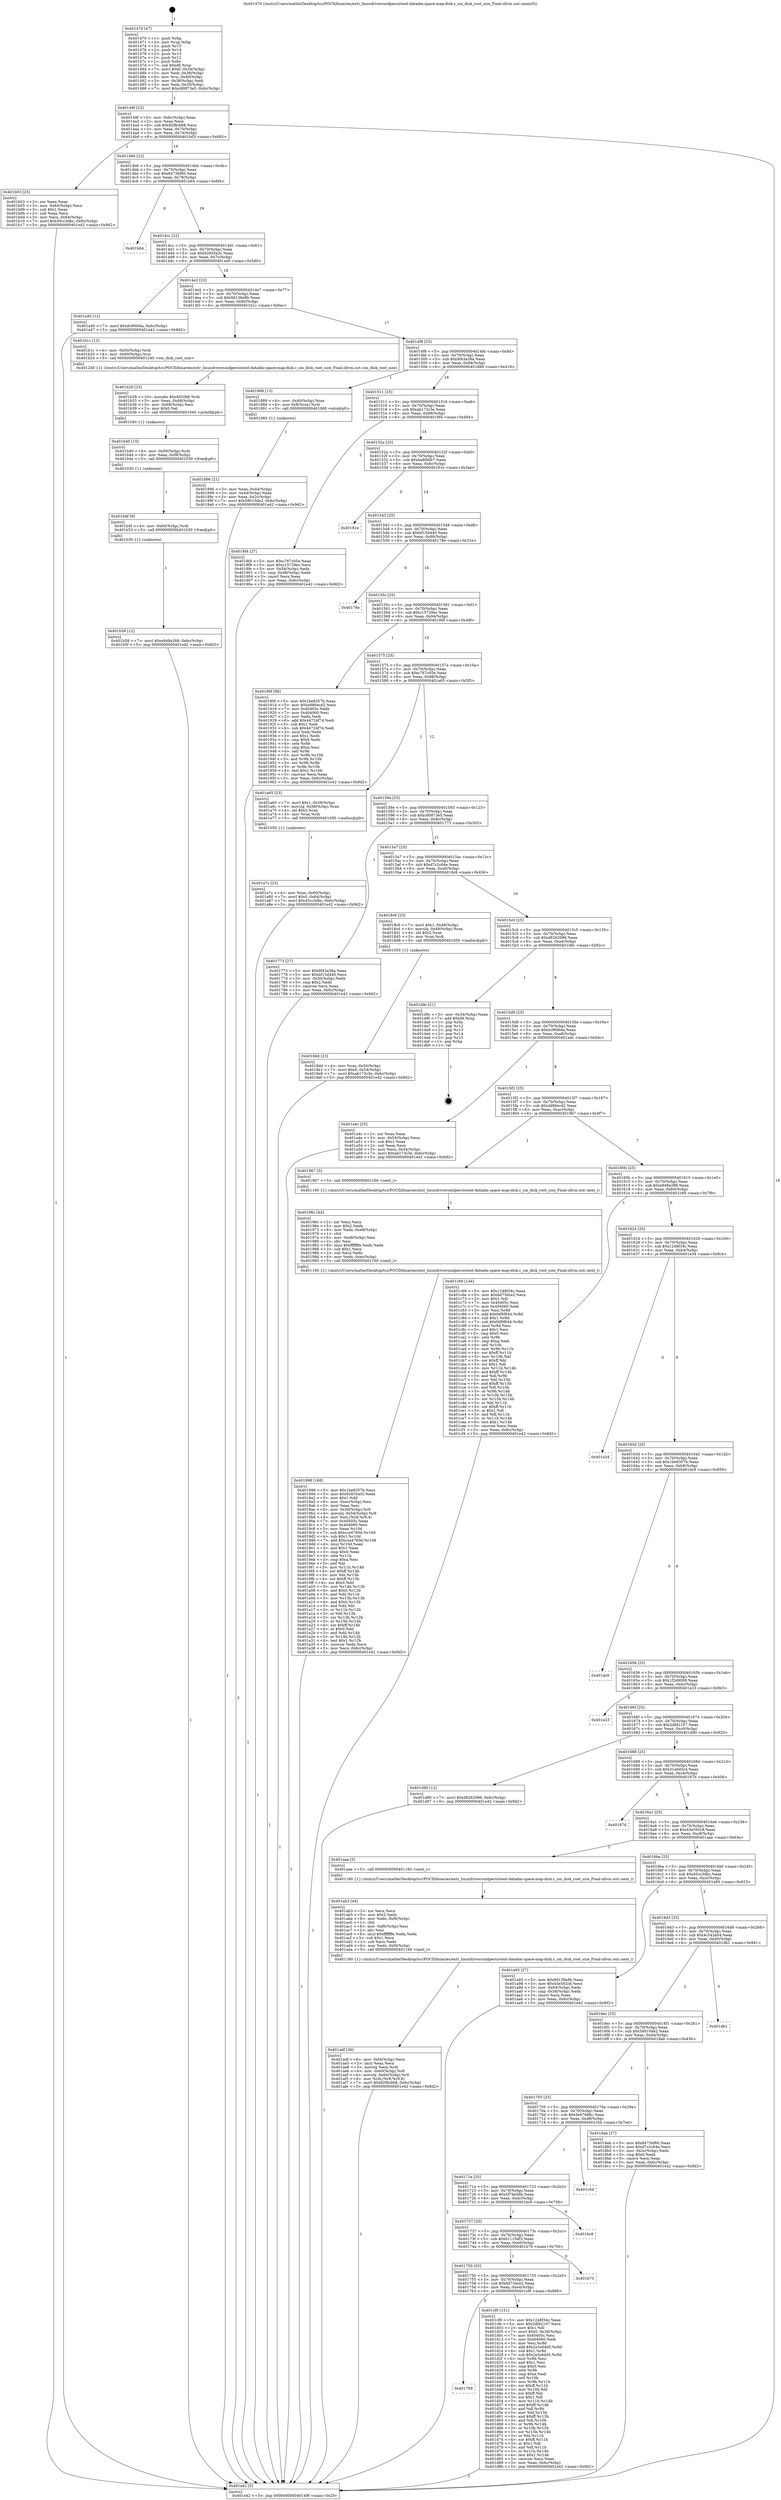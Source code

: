 digraph "0x401470" {
  label = "0x401470 (/mnt/c/Users/mathe/Desktop/tcc/POCII/binaries/extr_linuxdriversmdpersistent-datadm-space-map-disk.c_sm_disk_root_size_Final-ollvm.out::main(0))"
  labelloc = "t"
  node[shape=record]

  Entry [label="",width=0.3,height=0.3,shape=circle,fillcolor=black,style=filled]
  "0x40149f" [label="{
     0x40149f [23]\l
     | [instrs]\l
     &nbsp;&nbsp;0x40149f \<+3\>: mov -0x6c(%rbp),%eax\l
     &nbsp;&nbsp;0x4014a2 \<+2\>: mov %eax,%ecx\l
     &nbsp;&nbsp;0x4014a4 \<+6\>: sub $0x82f8cb68,%ecx\l
     &nbsp;&nbsp;0x4014aa \<+3\>: mov %eax,-0x70(%rbp)\l
     &nbsp;&nbsp;0x4014ad \<+3\>: mov %ecx,-0x74(%rbp)\l
     &nbsp;&nbsp;0x4014b0 \<+6\>: je 0000000000401b03 \<main+0x693\>\l
  }"]
  "0x401b03" [label="{
     0x401b03 [25]\l
     | [instrs]\l
     &nbsp;&nbsp;0x401b03 \<+2\>: xor %eax,%eax\l
     &nbsp;&nbsp;0x401b05 \<+3\>: mov -0x64(%rbp),%ecx\l
     &nbsp;&nbsp;0x401b08 \<+3\>: sub $0x1,%eax\l
     &nbsp;&nbsp;0x401b0b \<+2\>: sub %eax,%ecx\l
     &nbsp;&nbsp;0x401b0d \<+3\>: mov %ecx,-0x64(%rbp)\l
     &nbsp;&nbsp;0x401b10 \<+7\>: movl $0x45cc3dbc,-0x6c(%rbp)\l
     &nbsp;&nbsp;0x401b17 \<+5\>: jmp 0000000000401e42 \<main+0x9d2\>\l
  }"]
  "0x4014b6" [label="{
     0x4014b6 [22]\l
     | [instrs]\l
     &nbsp;&nbsp;0x4014b6 \<+5\>: jmp 00000000004014bb \<main+0x4b\>\l
     &nbsp;&nbsp;0x4014bb \<+3\>: mov -0x70(%rbp),%eax\l
     &nbsp;&nbsp;0x4014be \<+5\>: sub $0x8473bf60,%eax\l
     &nbsp;&nbsp;0x4014c3 \<+3\>: mov %eax,-0x78(%rbp)\l
     &nbsp;&nbsp;0x4014c6 \<+6\>: je 0000000000401b64 \<main+0x6f4\>\l
  }"]
  Exit [label="",width=0.3,height=0.3,shape=circle,fillcolor=black,style=filled,peripheries=2]
  "0x401b64" [label="{
     0x401b64\l
  }", style=dashed]
  "0x4014cc" [label="{
     0x4014cc [22]\l
     | [instrs]\l
     &nbsp;&nbsp;0x4014cc \<+5\>: jmp 00000000004014d1 \<main+0x61\>\l
     &nbsp;&nbsp;0x4014d1 \<+3\>: mov -0x70(%rbp),%eax\l
     &nbsp;&nbsp;0x4014d4 \<+5\>: sub $0x92835a3c,%eax\l
     &nbsp;&nbsp;0x4014d9 \<+3\>: mov %eax,-0x7c(%rbp)\l
     &nbsp;&nbsp;0x4014dc \<+6\>: je 0000000000401a40 \<main+0x5d0\>\l
  }"]
  "0x401769" [label="{
     0x401769\l
  }", style=dashed]
  "0x401a40" [label="{
     0x401a40 [12]\l
     | [instrs]\l
     &nbsp;&nbsp;0x401a40 \<+7\>: movl $0xdc9f46da,-0x6c(%rbp)\l
     &nbsp;&nbsp;0x401a47 \<+5\>: jmp 0000000000401e42 \<main+0x9d2\>\l
  }"]
  "0x4014e2" [label="{
     0x4014e2 [22]\l
     | [instrs]\l
     &nbsp;&nbsp;0x4014e2 \<+5\>: jmp 00000000004014e7 \<main+0x77\>\l
     &nbsp;&nbsp;0x4014e7 \<+3\>: mov -0x70(%rbp),%eax\l
     &nbsp;&nbsp;0x4014ea \<+5\>: sub $0x9d136e8b,%eax\l
     &nbsp;&nbsp;0x4014ef \<+3\>: mov %eax,-0x80(%rbp)\l
     &nbsp;&nbsp;0x4014f2 \<+6\>: je 0000000000401b1c \<main+0x6ac\>\l
  }"]
  "0x401cf9" [label="{
     0x401cf9 [151]\l
     | [instrs]\l
     &nbsp;&nbsp;0x401cf9 \<+5\>: mov $0x1248f34c,%eax\l
     &nbsp;&nbsp;0x401cfe \<+5\>: mov $0x2dfd2107,%ecx\l
     &nbsp;&nbsp;0x401d03 \<+2\>: mov $0x1,%dl\l
     &nbsp;&nbsp;0x401d05 \<+7\>: movl $0x0,-0x34(%rbp)\l
     &nbsp;&nbsp;0x401d0c \<+7\>: mov 0x40405c,%esi\l
     &nbsp;&nbsp;0x401d13 \<+7\>: mov 0x404060,%edi\l
     &nbsp;&nbsp;0x401d1a \<+3\>: mov %esi,%r8d\l
     &nbsp;&nbsp;0x401d1d \<+7\>: add $0x2e3c6dd5,%r8d\l
     &nbsp;&nbsp;0x401d24 \<+4\>: sub $0x1,%r8d\l
     &nbsp;&nbsp;0x401d28 \<+7\>: sub $0x2e3c6dd5,%r8d\l
     &nbsp;&nbsp;0x401d2f \<+4\>: imul %r8d,%esi\l
     &nbsp;&nbsp;0x401d33 \<+3\>: and $0x1,%esi\l
     &nbsp;&nbsp;0x401d36 \<+3\>: cmp $0x0,%esi\l
     &nbsp;&nbsp;0x401d39 \<+4\>: sete %r9b\l
     &nbsp;&nbsp;0x401d3d \<+3\>: cmp $0xa,%edi\l
     &nbsp;&nbsp;0x401d40 \<+4\>: setl %r10b\l
     &nbsp;&nbsp;0x401d44 \<+3\>: mov %r9b,%r11b\l
     &nbsp;&nbsp;0x401d47 \<+4\>: xor $0xff,%r11b\l
     &nbsp;&nbsp;0x401d4b \<+3\>: mov %r10b,%bl\l
     &nbsp;&nbsp;0x401d4e \<+3\>: xor $0xff,%bl\l
     &nbsp;&nbsp;0x401d51 \<+3\>: xor $0x1,%dl\l
     &nbsp;&nbsp;0x401d54 \<+3\>: mov %r11b,%r14b\l
     &nbsp;&nbsp;0x401d57 \<+4\>: and $0xff,%r14b\l
     &nbsp;&nbsp;0x401d5b \<+3\>: and %dl,%r9b\l
     &nbsp;&nbsp;0x401d5e \<+3\>: mov %bl,%r15b\l
     &nbsp;&nbsp;0x401d61 \<+4\>: and $0xff,%r15b\l
     &nbsp;&nbsp;0x401d65 \<+3\>: and %dl,%r10b\l
     &nbsp;&nbsp;0x401d68 \<+3\>: or %r9b,%r14b\l
     &nbsp;&nbsp;0x401d6b \<+3\>: or %r10b,%r15b\l
     &nbsp;&nbsp;0x401d6e \<+3\>: xor %r15b,%r14b\l
     &nbsp;&nbsp;0x401d71 \<+3\>: or %bl,%r11b\l
     &nbsp;&nbsp;0x401d74 \<+4\>: xor $0xff,%r11b\l
     &nbsp;&nbsp;0x401d78 \<+3\>: or $0x1,%dl\l
     &nbsp;&nbsp;0x401d7b \<+3\>: and %dl,%r11b\l
     &nbsp;&nbsp;0x401d7e \<+3\>: or %r11b,%r14b\l
     &nbsp;&nbsp;0x401d81 \<+4\>: test $0x1,%r14b\l
     &nbsp;&nbsp;0x401d85 \<+3\>: cmovne %ecx,%eax\l
     &nbsp;&nbsp;0x401d88 \<+3\>: mov %eax,-0x6c(%rbp)\l
     &nbsp;&nbsp;0x401d8b \<+5\>: jmp 0000000000401e42 \<main+0x9d2\>\l
  }"]
  "0x401b1c" [label="{
     0x401b1c [13]\l
     | [instrs]\l
     &nbsp;&nbsp;0x401b1c \<+4\>: mov -0x50(%rbp),%rdi\l
     &nbsp;&nbsp;0x401b20 \<+4\>: mov -0x60(%rbp),%rsi\l
     &nbsp;&nbsp;0x401b24 \<+5\>: call 0000000000401240 \<sm_disk_root_size\>\l
     | [calls]\l
     &nbsp;&nbsp;0x401240 \{1\} (/mnt/c/Users/mathe/Desktop/tcc/POCII/binaries/extr_linuxdriversmdpersistent-datadm-space-map-disk.c_sm_disk_root_size_Final-ollvm.out::sm_disk_root_size)\l
  }"]
  "0x4014f8" [label="{
     0x4014f8 [25]\l
     | [instrs]\l
     &nbsp;&nbsp;0x4014f8 \<+5\>: jmp 00000000004014fd \<main+0x8d\>\l
     &nbsp;&nbsp;0x4014fd \<+3\>: mov -0x70(%rbp),%eax\l
     &nbsp;&nbsp;0x401500 \<+5\>: sub $0x9f43a38a,%eax\l
     &nbsp;&nbsp;0x401505 \<+6\>: mov %eax,-0x84(%rbp)\l
     &nbsp;&nbsp;0x40150b \<+6\>: je 0000000000401889 \<main+0x419\>\l
  }"]
  "0x401750" [label="{
     0x401750 [25]\l
     | [instrs]\l
     &nbsp;&nbsp;0x401750 \<+5\>: jmp 0000000000401755 \<main+0x2e5\>\l
     &nbsp;&nbsp;0x401755 \<+3\>: mov -0x70(%rbp),%eax\l
     &nbsp;&nbsp;0x401758 \<+5\>: sub $0x6d73dce2,%eax\l
     &nbsp;&nbsp;0x40175d \<+6\>: mov %eax,-0xe4(%rbp)\l
     &nbsp;&nbsp;0x401763 \<+6\>: je 0000000000401cf9 \<main+0x889\>\l
  }"]
  "0x401889" [label="{
     0x401889 [13]\l
     | [instrs]\l
     &nbsp;&nbsp;0x401889 \<+4\>: mov -0x40(%rbp),%rax\l
     &nbsp;&nbsp;0x40188d \<+4\>: mov 0x8(%rax),%rdi\l
     &nbsp;&nbsp;0x401891 \<+5\>: call 0000000000401060 \<atoi@plt\>\l
     | [calls]\l
     &nbsp;&nbsp;0x401060 \{1\} (unknown)\l
  }"]
  "0x401511" [label="{
     0x401511 [25]\l
     | [instrs]\l
     &nbsp;&nbsp;0x401511 \<+5\>: jmp 0000000000401516 \<main+0xa6\>\l
     &nbsp;&nbsp;0x401516 \<+3\>: mov -0x70(%rbp),%eax\l
     &nbsp;&nbsp;0x401519 \<+5\>: sub $0xab173c3e,%eax\l
     &nbsp;&nbsp;0x40151e \<+6\>: mov %eax,-0x88(%rbp)\l
     &nbsp;&nbsp;0x401524 \<+6\>: je 00000000004018f4 \<main+0x484\>\l
  }"]
  "0x401b70" [label="{
     0x401b70\l
  }", style=dashed]
  "0x4018f4" [label="{
     0x4018f4 [27]\l
     | [instrs]\l
     &nbsp;&nbsp;0x4018f4 \<+5\>: mov $0xc767c05e,%eax\l
     &nbsp;&nbsp;0x4018f9 \<+5\>: mov $0xc15729ec,%ecx\l
     &nbsp;&nbsp;0x4018fe \<+3\>: mov -0x54(%rbp),%edx\l
     &nbsp;&nbsp;0x401901 \<+3\>: cmp -0x48(%rbp),%edx\l
     &nbsp;&nbsp;0x401904 \<+3\>: cmovl %ecx,%eax\l
     &nbsp;&nbsp;0x401907 \<+3\>: mov %eax,-0x6c(%rbp)\l
     &nbsp;&nbsp;0x40190a \<+5\>: jmp 0000000000401e42 \<main+0x9d2\>\l
  }"]
  "0x40152a" [label="{
     0x40152a [25]\l
     | [instrs]\l
     &nbsp;&nbsp;0x40152a \<+5\>: jmp 000000000040152f \<main+0xbf\>\l
     &nbsp;&nbsp;0x40152f \<+3\>: mov -0x70(%rbp),%eax\l
     &nbsp;&nbsp;0x401532 \<+5\>: sub $0xba8f46b7,%eax\l
     &nbsp;&nbsp;0x401537 \<+6\>: mov %eax,-0x8c(%rbp)\l
     &nbsp;&nbsp;0x40153d \<+6\>: je 000000000040181e \<main+0x3ae\>\l
  }"]
  "0x401737" [label="{
     0x401737 [25]\l
     | [instrs]\l
     &nbsp;&nbsp;0x401737 \<+5\>: jmp 000000000040173c \<main+0x2cc\>\l
     &nbsp;&nbsp;0x40173c \<+3\>: mov -0x70(%rbp),%eax\l
     &nbsp;&nbsp;0x40173f \<+5\>: sub $0x61115df3,%eax\l
     &nbsp;&nbsp;0x401744 \<+6\>: mov %eax,-0xe0(%rbp)\l
     &nbsp;&nbsp;0x40174a \<+6\>: je 0000000000401b70 \<main+0x700\>\l
  }"]
  "0x40181e" [label="{
     0x40181e\l
  }", style=dashed]
  "0x401543" [label="{
     0x401543 [25]\l
     | [instrs]\l
     &nbsp;&nbsp;0x401543 \<+5\>: jmp 0000000000401548 \<main+0xd8\>\l
     &nbsp;&nbsp;0x401548 \<+3\>: mov -0x70(%rbp),%eax\l
     &nbsp;&nbsp;0x40154b \<+5\>: sub $0xbf15d440,%eax\l
     &nbsp;&nbsp;0x401550 \<+6\>: mov %eax,-0x90(%rbp)\l
     &nbsp;&nbsp;0x401556 \<+6\>: je 000000000040178e \<main+0x31e\>\l
  }"]
  "0x401bc8" [label="{
     0x401bc8\l
  }", style=dashed]
  "0x40178e" [label="{
     0x40178e\l
  }", style=dashed]
  "0x40155c" [label="{
     0x40155c [25]\l
     | [instrs]\l
     &nbsp;&nbsp;0x40155c \<+5\>: jmp 0000000000401561 \<main+0xf1\>\l
     &nbsp;&nbsp;0x401561 \<+3\>: mov -0x70(%rbp),%eax\l
     &nbsp;&nbsp;0x401564 \<+5\>: sub $0xc15729ec,%eax\l
     &nbsp;&nbsp;0x401569 \<+6\>: mov %eax,-0x94(%rbp)\l
     &nbsp;&nbsp;0x40156f \<+6\>: je 000000000040190f \<main+0x49f\>\l
  }"]
  "0x40171e" [label="{
     0x40171e [25]\l
     | [instrs]\l
     &nbsp;&nbsp;0x40171e \<+5\>: jmp 0000000000401723 \<main+0x2b3\>\l
     &nbsp;&nbsp;0x401723 \<+3\>: mov -0x70(%rbp),%eax\l
     &nbsp;&nbsp;0x401726 \<+5\>: sub $0x5f74a56b,%eax\l
     &nbsp;&nbsp;0x40172b \<+6\>: mov %eax,-0xdc(%rbp)\l
     &nbsp;&nbsp;0x401731 \<+6\>: je 0000000000401bc8 \<main+0x758\>\l
  }"]
  "0x40190f" [label="{
     0x40190f [88]\l
     | [instrs]\l
     &nbsp;&nbsp;0x40190f \<+5\>: mov $0x1be8357b,%eax\l
     &nbsp;&nbsp;0x401914 \<+5\>: mov $0xdd80ecd2,%ecx\l
     &nbsp;&nbsp;0x401919 \<+7\>: mov 0x40405c,%edx\l
     &nbsp;&nbsp;0x401920 \<+7\>: mov 0x404060,%esi\l
     &nbsp;&nbsp;0x401927 \<+2\>: mov %edx,%edi\l
     &nbsp;&nbsp;0x401929 \<+6\>: add $0x44724f7d,%edi\l
     &nbsp;&nbsp;0x40192f \<+3\>: sub $0x1,%edi\l
     &nbsp;&nbsp;0x401932 \<+6\>: sub $0x44724f7d,%edi\l
     &nbsp;&nbsp;0x401938 \<+3\>: imul %edi,%edx\l
     &nbsp;&nbsp;0x40193b \<+3\>: and $0x1,%edx\l
     &nbsp;&nbsp;0x40193e \<+3\>: cmp $0x0,%edx\l
     &nbsp;&nbsp;0x401941 \<+4\>: sete %r8b\l
     &nbsp;&nbsp;0x401945 \<+3\>: cmp $0xa,%esi\l
     &nbsp;&nbsp;0x401948 \<+4\>: setl %r9b\l
     &nbsp;&nbsp;0x40194c \<+3\>: mov %r8b,%r10b\l
     &nbsp;&nbsp;0x40194f \<+3\>: and %r9b,%r10b\l
     &nbsp;&nbsp;0x401952 \<+3\>: xor %r9b,%r8b\l
     &nbsp;&nbsp;0x401955 \<+3\>: or %r8b,%r10b\l
     &nbsp;&nbsp;0x401958 \<+4\>: test $0x1,%r10b\l
     &nbsp;&nbsp;0x40195c \<+3\>: cmovne %ecx,%eax\l
     &nbsp;&nbsp;0x40195f \<+3\>: mov %eax,-0x6c(%rbp)\l
     &nbsp;&nbsp;0x401962 \<+5\>: jmp 0000000000401e42 \<main+0x9d2\>\l
  }"]
  "0x401575" [label="{
     0x401575 [25]\l
     | [instrs]\l
     &nbsp;&nbsp;0x401575 \<+5\>: jmp 000000000040157a \<main+0x10a\>\l
     &nbsp;&nbsp;0x40157a \<+3\>: mov -0x70(%rbp),%eax\l
     &nbsp;&nbsp;0x40157d \<+5\>: sub $0xc767c05e,%eax\l
     &nbsp;&nbsp;0x401582 \<+6\>: mov %eax,-0x98(%rbp)\l
     &nbsp;&nbsp;0x401588 \<+6\>: je 0000000000401a65 \<main+0x5f5\>\l
  }"]
  "0x401c5d" [label="{
     0x401c5d\l
  }", style=dashed]
  "0x401a65" [label="{
     0x401a65 [23]\l
     | [instrs]\l
     &nbsp;&nbsp;0x401a65 \<+7\>: movl $0x1,-0x58(%rbp)\l
     &nbsp;&nbsp;0x401a6c \<+4\>: movslq -0x58(%rbp),%rax\l
     &nbsp;&nbsp;0x401a70 \<+4\>: shl $0x3,%rax\l
     &nbsp;&nbsp;0x401a74 \<+3\>: mov %rax,%rdi\l
     &nbsp;&nbsp;0x401a77 \<+5\>: call 0000000000401050 \<malloc@plt\>\l
     | [calls]\l
     &nbsp;&nbsp;0x401050 \{1\} (unknown)\l
  }"]
  "0x40158e" [label="{
     0x40158e [25]\l
     | [instrs]\l
     &nbsp;&nbsp;0x40158e \<+5\>: jmp 0000000000401593 \<main+0x123\>\l
     &nbsp;&nbsp;0x401593 \<+3\>: mov -0x70(%rbp),%eax\l
     &nbsp;&nbsp;0x401596 \<+5\>: sub $0xc80873e5,%eax\l
     &nbsp;&nbsp;0x40159b \<+6\>: mov %eax,-0x9c(%rbp)\l
     &nbsp;&nbsp;0x4015a1 \<+6\>: je 0000000000401773 \<main+0x303\>\l
  }"]
  "0x401b58" [label="{
     0x401b58 [12]\l
     | [instrs]\l
     &nbsp;&nbsp;0x401b58 \<+7\>: movl $0xe948a388,-0x6c(%rbp)\l
     &nbsp;&nbsp;0x401b5f \<+5\>: jmp 0000000000401e42 \<main+0x9d2\>\l
  }"]
  "0x401773" [label="{
     0x401773 [27]\l
     | [instrs]\l
     &nbsp;&nbsp;0x401773 \<+5\>: mov $0x9f43a38a,%eax\l
     &nbsp;&nbsp;0x401778 \<+5\>: mov $0xbf15d440,%ecx\l
     &nbsp;&nbsp;0x40177d \<+3\>: mov -0x30(%rbp),%edx\l
     &nbsp;&nbsp;0x401780 \<+3\>: cmp $0x2,%edx\l
     &nbsp;&nbsp;0x401783 \<+3\>: cmovne %ecx,%eax\l
     &nbsp;&nbsp;0x401786 \<+3\>: mov %eax,-0x6c(%rbp)\l
     &nbsp;&nbsp;0x401789 \<+5\>: jmp 0000000000401e42 \<main+0x9d2\>\l
  }"]
  "0x4015a7" [label="{
     0x4015a7 [25]\l
     | [instrs]\l
     &nbsp;&nbsp;0x4015a7 \<+5\>: jmp 00000000004015ac \<main+0x13c\>\l
     &nbsp;&nbsp;0x4015ac \<+3\>: mov -0x70(%rbp),%eax\l
     &nbsp;&nbsp;0x4015af \<+5\>: sub $0xd7c2c64e,%eax\l
     &nbsp;&nbsp;0x4015b4 \<+6\>: mov %eax,-0xa0(%rbp)\l
     &nbsp;&nbsp;0x4015ba \<+6\>: je 00000000004018c6 \<main+0x456\>\l
  }"]
  "0x401e42" [label="{
     0x401e42 [5]\l
     | [instrs]\l
     &nbsp;&nbsp;0x401e42 \<+5\>: jmp 000000000040149f \<main+0x2f\>\l
  }"]
  "0x401470" [label="{
     0x401470 [47]\l
     | [instrs]\l
     &nbsp;&nbsp;0x401470 \<+1\>: push %rbp\l
     &nbsp;&nbsp;0x401471 \<+3\>: mov %rsp,%rbp\l
     &nbsp;&nbsp;0x401474 \<+2\>: push %r15\l
     &nbsp;&nbsp;0x401476 \<+2\>: push %r14\l
     &nbsp;&nbsp;0x401478 \<+2\>: push %r13\l
     &nbsp;&nbsp;0x40147a \<+2\>: push %r12\l
     &nbsp;&nbsp;0x40147c \<+1\>: push %rbx\l
     &nbsp;&nbsp;0x40147d \<+7\>: sub $0xd8,%rsp\l
     &nbsp;&nbsp;0x401484 \<+7\>: movl $0x0,-0x34(%rbp)\l
     &nbsp;&nbsp;0x40148b \<+3\>: mov %edi,-0x38(%rbp)\l
     &nbsp;&nbsp;0x40148e \<+4\>: mov %rsi,-0x40(%rbp)\l
     &nbsp;&nbsp;0x401492 \<+3\>: mov -0x38(%rbp),%edi\l
     &nbsp;&nbsp;0x401495 \<+3\>: mov %edi,-0x30(%rbp)\l
     &nbsp;&nbsp;0x401498 \<+7\>: movl $0xc80873e5,-0x6c(%rbp)\l
  }"]
  "0x401896" [label="{
     0x401896 [21]\l
     | [instrs]\l
     &nbsp;&nbsp;0x401896 \<+3\>: mov %eax,-0x44(%rbp)\l
     &nbsp;&nbsp;0x401899 \<+3\>: mov -0x44(%rbp),%eax\l
     &nbsp;&nbsp;0x40189c \<+3\>: mov %eax,-0x2c(%rbp)\l
     &nbsp;&nbsp;0x40189f \<+7\>: movl $0x58010de2,-0x6c(%rbp)\l
     &nbsp;&nbsp;0x4018a6 \<+5\>: jmp 0000000000401e42 \<main+0x9d2\>\l
  }"]
  "0x401b4f" [label="{
     0x401b4f [9]\l
     | [instrs]\l
     &nbsp;&nbsp;0x401b4f \<+4\>: mov -0x60(%rbp),%rdi\l
     &nbsp;&nbsp;0x401b53 \<+5\>: call 0000000000401030 \<free@plt\>\l
     | [calls]\l
     &nbsp;&nbsp;0x401030 \{1\} (unknown)\l
  }"]
  "0x4018c6" [label="{
     0x4018c6 [23]\l
     | [instrs]\l
     &nbsp;&nbsp;0x4018c6 \<+7\>: movl $0x1,-0x48(%rbp)\l
     &nbsp;&nbsp;0x4018cd \<+4\>: movslq -0x48(%rbp),%rax\l
     &nbsp;&nbsp;0x4018d1 \<+4\>: shl $0x2,%rax\l
     &nbsp;&nbsp;0x4018d5 \<+3\>: mov %rax,%rdi\l
     &nbsp;&nbsp;0x4018d8 \<+5\>: call 0000000000401050 \<malloc@plt\>\l
     | [calls]\l
     &nbsp;&nbsp;0x401050 \{1\} (unknown)\l
  }"]
  "0x4015c0" [label="{
     0x4015c0 [25]\l
     | [instrs]\l
     &nbsp;&nbsp;0x4015c0 \<+5\>: jmp 00000000004015c5 \<main+0x155\>\l
     &nbsp;&nbsp;0x4015c5 \<+3\>: mov -0x70(%rbp),%eax\l
     &nbsp;&nbsp;0x4015c8 \<+5\>: sub $0xd8262096,%eax\l
     &nbsp;&nbsp;0x4015cd \<+6\>: mov %eax,-0xa4(%rbp)\l
     &nbsp;&nbsp;0x4015d3 \<+6\>: je 0000000000401d9c \<main+0x92c\>\l
  }"]
  "0x401b40" [label="{
     0x401b40 [15]\l
     | [instrs]\l
     &nbsp;&nbsp;0x401b40 \<+4\>: mov -0x50(%rbp),%rdi\l
     &nbsp;&nbsp;0x401b44 \<+6\>: mov %eax,-0xf8(%rbp)\l
     &nbsp;&nbsp;0x401b4a \<+5\>: call 0000000000401030 \<free@plt\>\l
     | [calls]\l
     &nbsp;&nbsp;0x401030 \{1\} (unknown)\l
  }"]
  "0x401d9c" [label="{
     0x401d9c [21]\l
     | [instrs]\l
     &nbsp;&nbsp;0x401d9c \<+3\>: mov -0x34(%rbp),%eax\l
     &nbsp;&nbsp;0x401d9f \<+7\>: add $0xd8,%rsp\l
     &nbsp;&nbsp;0x401da6 \<+1\>: pop %rbx\l
     &nbsp;&nbsp;0x401da7 \<+2\>: pop %r12\l
     &nbsp;&nbsp;0x401da9 \<+2\>: pop %r13\l
     &nbsp;&nbsp;0x401dab \<+2\>: pop %r14\l
     &nbsp;&nbsp;0x401dad \<+2\>: pop %r15\l
     &nbsp;&nbsp;0x401daf \<+1\>: pop %rbp\l
     &nbsp;&nbsp;0x401db0 \<+1\>: ret\l
  }"]
  "0x4015d9" [label="{
     0x4015d9 [25]\l
     | [instrs]\l
     &nbsp;&nbsp;0x4015d9 \<+5\>: jmp 00000000004015de \<main+0x16e\>\l
     &nbsp;&nbsp;0x4015de \<+3\>: mov -0x70(%rbp),%eax\l
     &nbsp;&nbsp;0x4015e1 \<+5\>: sub $0xdc9f46da,%eax\l
     &nbsp;&nbsp;0x4015e6 \<+6\>: mov %eax,-0xa8(%rbp)\l
     &nbsp;&nbsp;0x4015ec \<+6\>: je 0000000000401a4c \<main+0x5dc\>\l
  }"]
  "0x401b29" [label="{
     0x401b29 [23]\l
     | [instrs]\l
     &nbsp;&nbsp;0x401b29 \<+10\>: movabs $0x4020b6,%rdi\l
     &nbsp;&nbsp;0x401b33 \<+3\>: mov %eax,-0x68(%rbp)\l
     &nbsp;&nbsp;0x401b36 \<+3\>: mov -0x68(%rbp),%esi\l
     &nbsp;&nbsp;0x401b39 \<+2\>: mov $0x0,%al\l
     &nbsp;&nbsp;0x401b3b \<+5\>: call 0000000000401040 \<printf@plt\>\l
     | [calls]\l
     &nbsp;&nbsp;0x401040 \{1\} (unknown)\l
  }"]
  "0x401a4c" [label="{
     0x401a4c [25]\l
     | [instrs]\l
     &nbsp;&nbsp;0x401a4c \<+2\>: xor %eax,%eax\l
     &nbsp;&nbsp;0x401a4e \<+3\>: mov -0x54(%rbp),%ecx\l
     &nbsp;&nbsp;0x401a51 \<+3\>: sub $0x1,%eax\l
     &nbsp;&nbsp;0x401a54 \<+2\>: sub %eax,%ecx\l
     &nbsp;&nbsp;0x401a56 \<+3\>: mov %ecx,-0x54(%rbp)\l
     &nbsp;&nbsp;0x401a59 \<+7\>: movl $0xab173c3e,-0x6c(%rbp)\l
     &nbsp;&nbsp;0x401a60 \<+5\>: jmp 0000000000401e42 \<main+0x9d2\>\l
  }"]
  "0x4015f2" [label="{
     0x4015f2 [25]\l
     | [instrs]\l
     &nbsp;&nbsp;0x4015f2 \<+5\>: jmp 00000000004015f7 \<main+0x187\>\l
     &nbsp;&nbsp;0x4015f7 \<+3\>: mov -0x70(%rbp),%eax\l
     &nbsp;&nbsp;0x4015fa \<+5\>: sub $0xdd80ecd2,%eax\l
     &nbsp;&nbsp;0x4015ff \<+6\>: mov %eax,-0xac(%rbp)\l
     &nbsp;&nbsp;0x401605 \<+6\>: je 0000000000401967 \<main+0x4f7\>\l
  }"]
  "0x401adf" [label="{
     0x401adf [36]\l
     | [instrs]\l
     &nbsp;&nbsp;0x401adf \<+6\>: mov -0xf4(%rbp),%ecx\l
     &nbsp;&nbsp;0x401ae5 \<+3\>: imul %eax,%ecx\l
     &nbsp;&nbsp;0x401ae8 \<+3\>: movslq %ecx,%rdi\l
     &nbsp;&nbsp;0x401aeb \<+4\>: mov -0x60(%rbp),%r8\l
     &nbsp;&nbsp;0x401aef \<+4\>: movslq -0x64(%rbp),%r9\l
     &nbsp;&nbsp;0x401af3 \<+4\>: mov %rdi,(%r8,%r9,8)\l
     &nbsp;&nbsp;0x401af7 \<+7\>: movl $0x82f8cb68,-0x6c(%rbp)\l
     &nbsp;&nbsp;0x401afe \<+5\>: jmp 0000000000401e42 \<main+0x9d2\>\l
  }"]
  "0x401967" [label="{
     0x401967 [5]\l
     | [instrs]\l
     &nbsp;&nbsp;0x401967 \<+5\>: call 0000000000401160 \<next_i\>\l
     | [calls]\l
     &nbsp;&nbsp;0x401160 \{1\} (/mnt/c/Users/mathe/Desktop/tcc/POCII/binaries/extr_linuxdriversmdpersistent-datadm-space-map-disk.c_sm_disk_root_size_Final-ollvm.out::next_i)\l
  }"]
  "0x40160b" [label="{
     0x40160b [25]\l
     | [instrs]\l
     &nbsp;&nbsp;0x40160b \<+5\>: jmp 0000000000401610 \<main+0x1a0\>\l
     &nbsp;&nbsp;0x401610 \<+3\>: mov -0x70(%rbp),%eax\l
     &nbsp;&nbsp;0x401613 \<+5\>: sub $0xe948a388,%eax\l
     &nbsp;&nbsp;0x401618 \<+6\>: mov %eax,-0xb0(%rbp)\l
     &nbsp;&nbsp;0x40161e \<+6\>: je 0000000000401c69 \<main+0x7f9\>\l
  }"]
  "0x401ab3" [label="{
     0x401ab3 [44]\l
     | [instrs]\l
     &nbsp;&nbsp;0x401ab3 \<+2\>: xor %ecx,%ecx\l
     &nbsp;&nbsp;0x401ab5 \<+5\>: mov $0x2,%edx\l
     &nbsp;&nbsp;0x401aba \<+6\>: mov %edx,-0xf0(%rbp)\l
     &nbsp;&nbsp;0x401ac0 \<+1\>: cltd\l
     &nbsp;&nbsp;0x401ac1 \<+6\>: mov -0xf0(%rbp),%esi\l
     &nbsp;&nbsp;0x401ac7 \<+2\>: idiv %esi\l
     &nbsp;&nbsp;0x401ac9 \<+6\>: imul $0xfffffffe,%edx,%edx\l
     &nbsp;&nbsp;0x401acf \<+3\>: sub $0x1,%ecx\l
     &nbsp;&nbsp;0x401ad2 \<+2\>: sub %ecx,%edx\l
     &nbsp;&nbsp;0x401ad4 \<+6\>: mov %edx,-0xf4(%rbp)\l
     &nbsp;&nbsp;0x401ada \<+5\>: call 0000000000401160 \<next_i\>\l
     | [calls]\l
     &nbsp;&nbsp;0x401160 \{1\} (/mnt/c/Users/mathe/Desktop/tcc/POCII/binaries/extr_linuxdriversmdpersistent-datadm-space-map-disk.c_sm_disk_root_size_Final-ollvm.out::next_i)\l
  }"]
  "0x401c69" [label="{
     0x401c69 [144]\l
     | [instrs]\l
     &nbsp;&nbsp;0x401c69 \<+5\>: mov $0x1248f34c,%eax\l
     &nbsp;&nbsp;0x401c6e \<+5\>: mov $0x6d73dce2,%ecx\l
     &nbsp;&nbsp;0x401c73 \<+2\>: mov $0x1,%dl\l
     &nbsp;&nbsp;0x401c75 \<+7\>: mov 0x40405c,%esi\l
     &nbsp;&nbsp;0x401c7c \<+7\>: mov 0x404060,%edi\l
     &nbsp;&nbsp;0x401c83 \<+3\>: mov %esi,%r8d\l
     &nbsp;&nbsp;0x401c86 \<+7\>: add $0xf4f0f644,%r8d\l
     &nbsp;&nbsp;0x401c8d \<+4\>: sub $0x1,%r8d\l
     &nbsp;&nbsp;0x401c91 \<+7\>: sub $0xf4f0f644,%r8d\l
     &nbsp;&nbsp;0x401c98 \<+4\>: imul %r8d,%esi\l
     &nbsp;&nbsp;0x401c9c \<+3\>: and $0x1,%esi\l
     &nbsp;&nbsp;0x401c9f \<+3\>: cmp $0x0,%esi\l
     &nbsp;&nbsp;0x401ca2 \<+4\>: sete %r9b\l
     &nbsp;&nbsp;0x401ca6 \<+3\>: cmp $0xa,%edi\l
     &nbsp;&nbsp;0x401ca9 \<+4\>: setl %r10b\l
     &nbsp;&nbsp;0x401cad \<+3\>: mov %r9b,%r11b\l
     &nbsp;&nbsp;0x401cb0 \<+4\>: xor $0xff,%r11b\l
     &nbsp;&nbsp;0x401cb4 \<+3\>: mov %r10b,%bl\l
     &nbsp;&nbsp;0x401cb7 \<+3\>: xor $0xff,%bl\l
     &nbsp;&nbsp;0x401cba \<+3\>: xor $0x1,%dl\l
     &nbsp;&nbsp;0x401cbd \<+3\>: mov %r11b,%r14b\l
     &nbsp;&nbsp;0x401cc0 \<+4\>: and $0xff,%r14b\l
     &nbsp;&nbsp;0x401cc4 \<+3\>: and %dl,%r9b\l
     &nbsp;&nbsp;0x401cc7 \<+3\>: mov %bl,%r15b\l
     &nbsp;&nbsp;0x401cca \<+4\>: and $0xff,%r15b\l
     &nbsp;&nbsp;0x401cce \<+3\>: and %dl,%r10b\l
     &nbsp;&nbsp;0x401cd1 \<+3\>: or %r9b,%r14b\l
     &nbsp;&nbsp;0x401cd4 \<+3\>: or %r10b,%r15b\l
     &nbsp;&nbsp;0x401cd7 \<+3\>: xor %r15b,%r14b\l
     &nbsp;&nbsp;0x401cda \<+3\>: or %bl,%r11b\l
     &nbsp;&nbsp;0x401cdd \<+4\>: xor $0xff,%r11b\l
     &nbsp;&nbsp;0x401ce1 \<+3\>: or $0x1,%dl\l
     &nbsp;&nbsp;0x401ce4 \<+3\>: and %dl,%r11b\l
     &nbsp;&nbsp;0x401ce7 \<+3\>: or %r11b,%r14b\l
     &nbsp;&nbsp;0x401cea \<+4\>: test $0x1,%r14b\l
     &nbsp;&nbsp;0x401cee \<+3\>: cmovne %ecx,%eax\l
     &nbsp;&nbsp;0x401cf1 \<+3\>: mov %eax,-0x6c(%rbp)\l
     &nbsp;&nbsp;0x401cf4 \<+5\>: jmp 0000000000401e42 \<main+0x9d2\>\l
  }"]
  "0x401624" [label="{
     0x401624 [25]\l
     | [instrs]\l
     &nbsp;&nbsp;0x401624 \<+5\>: jmp 0000000000401629 \<main+0x1b9\>\l
     &nbsp;&nbsp;0x401629 \<+3\>: mov -0x70(%rbp),%eax\l
     &nbsp;&nbsp;0x40162c \<+5\>: sub $0x1248f34c,%eax\l
     &nbsp;&nbsp;0x401631 \<+6\>: mov %eax,-0xb4(%rbp)\l
     &nbsp;&nbsp;0x401637 \<+6\>: je 0000000000401e34 \<main+0x9c4\>\l
  }"]
  "0x401a7c" [label="{
     0x401a7c [23]\l
     | [instrs]\l
     &nbsp;&nbsp;0x401a7c \<+4\>: mov %rax,-0x60(%rbp)\l
     &nbsp;&nbsp;0x401a80 \<+7\>: movl $0x0,-0x64(%rbp)\l
     &nbsp;&nbsp;0x401a87 \<+7\>: movl $0x45cc3dbc,-0x6c(%rbp)\l
     &nbsp;&nbsp;0x401a8e \<+5\>: jmp 0000000000401e42 \<main+0x9d2\>\l
  }"]
  "0x401e34" [label="{
     0x401e34\l
  }", style=dashed]
  "0x40163d" [label="{
     0x40163d [25]\l
     | [instrs]\l
     &nbsp;&nbsp;0x40163d \<+5\>: jmp 0000000000401642 \<main+0x1d2\>\l
     &nbsp;&nbsp;0x401642 \<+3\>: mov -0x70(%rbp),%eax\l
     &nbsp;&nbsp;0x401645 \<+5\>: sub $0x1be8357b,%eax\l
     &nbsp;&nbsp;0x40164a \<+6\>: mov %eax,-0xb8(%rbp)\l
     &nbsp;&nbsp;0x401650 \<+6\>: je 0000000000401dc9 \<main+0x959\>\l
  }"]
  "0x401998" [label="{
     0x401998 [168]\l
     | [instrs]\l
     &nbsp;&nbsp;0x401998 \<+5\>: mov $0x1be8357b,%ecx\l
     &nbsp;&nbsp;0x40199d \<+5\>: mov $0x92835a3c,%edx\l
     &nbsp;&nbsp;0x4019a2 \<+3\>: mov $0x1,%dil\l
     &nbsp;&nbsp;0x4019a5 \<+6\>: mov -0xec(%rbp),%esi\l
     &nbsp;&nbsp;0x4019ab \<+3\>: imul %eax,%esi\l
     &nbsp;&nbsp;0x4019ae \<+4\>: mov -0x50(%rbp),%r8\l
     &nbsp;&nbsp;0x4019b2 \<+4\>: movslq -0x54(%rbp),%r9\l
     &nbsp;&nbsp;0x4019b6 \<+4\>: mov %esi,(%r8,%r9,4)\l
     &nbsp;&nbsp;0x4019ba \<+7\>: mov 0x40405c,%eax\l
     &nbsp;&nbsp;0x4019c1 \<+7\>: mov 0x404060,%esi\l
     &nbsp;&nbsp;0x4019c8 \<+3\>: mov %eax,%r10d\l
     &nbsp;&nbsp;0x4019cb \<+7\>: sub $0xcca4760d,%r10d\l
     &nbsp;&nbsp;0x4019d2 \<+4\>: sub $0x1,%r10d\l
     &nbsp;&nbsp;0x4019d6 \<+7\>: add $0xcca4760d,%r10d\l
     &nbsp;&nbsp;0x4019dd \<+4\>: imul %r10d,%eax\l
     &nbsp;&nbsp;0x4019e1 \<+3\>: and $0x1,%eax\l
     &nbsp;&nbsp;0x4019e4 \<+3\>: cmp $0x0,%eax\l
     &nbsp;&nbsp;0x4019e7 \<+4\>: sete %r11b\l
     &nbsp;&nbsp;0x4019eb \<+3\>: cmp $0xa,%esi\l
     &nbsp;&nbsp;0x4019ee \<+3\>: setl %bl\l
     &nbsp;&nbsp;0x4019f1 \<+3\>: mov %r11b,%r14b\l
     &nbsp;&nbsp;0x4019f4 \<+4\>: xor $0xff,%r14b\l
     &nbsp;&nbsp;0x4019f8 \<+3\>: mov %bl,%r15b\l
     &nbsp;&nbsp;0x4019fb \<+4\>: xor $0xff,%r15b\l
     &nbsp;&nbsp;0x4019ff \<+4\>: xor $0x0,%dil\l
     &nbsp;&nbsp;0x401a03 \<+3\>: mov %r14b,%r12b\l
     &nbsp;&nbsp;0x401a06 \<+4\>: and $0x0,%r12b\l
     &nbsp;&nbsp;0x401a0a \<+3\>: and %dil,%r11b\l
     &nbsp;&nbsp;0x401a0d \<+3\>: mov %r15b,%r13b\l
     &nbsp;&nbsp;0x401a10 \<+4\>: and $0x0,%r13b\l
     &nbsp;&nbsp;0x401a14 \<+3\>: and %dil,%bl\l
     &nbsp;&nbsp;0x401a17 \<+3\>: or %r11b,%r12b\l
     &nbsp;&nbsp;0x401a1a \<+3\>: or %bl,%r13b\l
     &nbsp;&nbsp;0x401a1d \<+3\>: xor %r13b,%r12b\l
     &nbsp;&nbsp;0x401a20 \<+3\>: or %r15b,%r14b\l
     &nbsp;&nbsp;0x401a23 \<+4\>: xor $0xff,%r14b\l
     &nbsp;&nbsp;0x401a27 \<+4\>: or $0x0,%dil\l
     &nbsp;&nbsp;0x401a2b \<+3\>: and %dil,%r14b\l
     &nbsp;&nbsp;0x401a2e \<+3\>: or %r14b,%r12b\l
     &nbsp;&nbsp;0x401a31 \<+4\>: test $0x1,%r12b\l
     &nbsp;&nbsp;0x401a35 \<+3\>: cmovne %edx,%ecx\l
     &nbsp;&nbsp;0x401a38 \<+3\>: mov %ecx,-0x6c(%rbp)\l
     &nbsp;&nbsp;0x401a3b \<+5\>: jmp 0000000000401e42 \<main+0x9d2\>\l
  }"]
  "0x401dc9" [label="{
     0x401dc9\l
  }", style=dashed]
  "0x401656" [label="{
     0x401656 [25]\l
     | [instrs]\l
     &nbsp;&nbsp;0x401656 \<+5\>: jmp 000000000040165b \<main+0x1eb\>\l
     &nbsp;&nbsp;0x40165b \<+3\>: mov -0x70(%rbp),%eax\l
     &nbsp;&nbsp;0x40165e \<+5\>: sub $0x1f2d9008,%eax\l
     &nbsp;&nbsp;0x401663 \<+6\>: mov %eax,-0xbc(%rbp)\l
     &nbsp;&nbsp;0x401669 \<+6\>: je 0000000000401e23 \<main+0x9b3\>\l
  }"]
  "0x40196c" [label="{
     0x40196c [44]\l
     | [instrs]\l
     &nbsp;&nbsp;0x40196c \<+2\>: xor %ecx,%ecx\l
     &nbsp;&nbsp;0x40196e \<+5\>: mov $0x2,%edx\l
     &nbsp;&nbsp;0x401973 \<+6\>: mov %edx,-0xe8(%rbp)\l
     &nbsp;&nbsp;0x401979 \<+1\>: cltd\l
     &nbsp;&nbsp;0x40197a \<+6\>: mov -0xe8(%rbp),%esi\l
     &nbsp;&nbsp;0x401980 \<+2\>: idiv %esi\l
     &nbsp;&nbsp;0x401982 \<+6\>: imul $0xfffffffe,%edx,%edx\l
     &nbsp;&nbsp;0x401988 \<+3\>: sub $0x1,%ecx\l
     &nbsp;&nbsp;0x40198b \<+2\>: sub %ecx,%edx\l
     &nbsp;&nbsp;0x40198d \<+6\>: mov %edx,-0xec(%rbp)\l
     &nbsp;&nbsp;0x401993 \<+5\>: call 0000000000401160 \<next_i\>\l
     | [calls]\l
     &nbsp;&nbsp;0x401160 \{1\} (/mnt/c/Users/mathe/Desktop/tcc/POCII/binaries/extr_linuxdriversmdpersistent-datadm-space-map-disk.c_sm_disk_root_size_Final-ollvm.out::next_i)\l
  }"]
  "0x401e23" [label="{
     0x401e23\l
  }", style=dashed]
  "0x40166f" [label="{
     0x40166f [25]\l
     | [instrs]\l
     &nbsp;&nbsp;0x40166f \<+5\>: jmp 0000000000401674 \<main+0x204\>\l
     &nbsp;&nbsp;0x401674 \<+3\>: mov -0x70(%rbp),%eax\l
     &nbsp;&nbsp;0x401677 \<+5\>: sub $0x2dfd2107,%eax\l
     &nbsp;&nbsp;0x40167c \<+6\>: mov %eax,-0xc0(%rbp)\l
     &nbsp;&nbsp;0x401682 \<+6\>: je 0000000000401d90 \<main+0x920\>\l
  }"]
  "0x4018dd" [label="{
     0x4018dd [23]\l
     | [instrs]\l
     &nbsp;&nbsp;0x4018dd \<+4\>: mov %rax,-0x50(%rbp)\l
     &nbsp;&nbsp;0x4018e1 \<+7\>: movl $0x0,-0x54(%rbp)\l
     &nbsp;&nbsp;0x4018e8 \<+7\>: movl $0xab173c3e,-0x6c(%rbp)\l
     &nbsp;&nbsp;0x4018ef \<+5\>: jmp 0000000000401e42 \<main+0x9d2\>\l
  }"]
  "0x401d90" [label="{
     0x401d90 [12]\l
     | [instrs]\l
     &nbsp;&nbsp;0x401d90 \<+7\>: movl $0xd8262096,-0x6c(%rbp)\l
     &nbsp;&nbsp;0x401d97 \<+5\>: jmp 0000000000401e42 \<main+0x9d2\>\l
  }"]
  "0x401688" [label="{
     0x401688 [25]\l
     | [instrs]\l
     &nbsp;&nbsp;0x401688 \<+5\>: jmp 000000000040168d \<main+0x21d\>\l
     &nbsp;&nbsp;0x40168d \<+3\>: mov -0x70(%rbp),%eax\l
     &nbsp;&nbsp;0x401690 \<+5\>: sub $0x31a0d3c4,%eax\l
     &nbsp;&nbsp;0x401695 \<+6\>: mov %eax,-0xc4(%rbp)\l
     &nbsp;&nbsp;0x40169b \<+6\>: je 000000000040187d \<main+0x40d\>\l
  }"]
  "0x401705" [label="{
     0x401705 [25]\l
     | [instrs]\l
     &nbsp;&nbsp;0x401705 \<+5\>: jmp 000000000040170a \<main+0x29a\>\l
     &nbsp;&nbsp;0x40170a \<+3\>: mov -0x70(%rbp),%eax\l
     &nbsp;&nbsp;0x40170d \<+5\>: sub $0x5e47696c,%eax\l
     &nbsp;&nbsp;0x401712 \<+6\>: mov %eax,-0xd8(%rbp)\l
     &nbsp;&nbsp;0x401718 \<+6\>: je 0000000000401c5d \<main+0x7ed\>\l
  }"]
  "0x40187d" [label="{
     0x40187d\l
  }", style=dashed]
  "0x4016a1" [label="{
     0x4016a1 [25]\l
     | [instrs]\l
     &nbsp;&nbsp;0x4016a1 \<+5\>: jmp 00000000004016a6 \<main+0x236\>\l
     &nbsp;&nbsp;0x4016a6 \<+3\>: mov -0x70(%rbp),%eax\l
     &nbsp;&nbsp;0x4016a9 \<+5\>: sub $0x43e592c8,%eax\l
     &nbsp;&nbsp;0x4016ae \<+6\>: mov %eax,-0xc8(%rbp)\l
     &nbsp;&nbsp;0x4016b4 \<+6\>: je 0000000000401aae \<main+0x63e\>\l
  }"]
  "0x4018ab" [label="{
     0x4018ab [27]\l
     | [instrs]\l
     &nbsp;&nbsp;0x4018ab \<+5\>: mov $0x8473bf60,%eax\l
     &nbsp;&nbsp;0x4018b0 \<+5\>: mov $0xd7c2c64e,%ecx\l
     &nbsp;&nbsp;0x4018b5 \<+3\>: mov -0x2c(%rbp),%edx\l
     &nbsp;&nbsp;0x4018b8 \<+3\>: cmp $0x0,%edx\l
     &nbsp;&nbsp;0x4018bb \<+3\>: cmove %ecx,%eax\l
     &nbsp;&nbsp;0x4018be \<+3\>: mov %eax,-0x6c(%rbp)\l
     &nbsp;&nbsp;0x4018c1 \<+5\>: jmp 0000000000401e42 \<main+0x9d2\>\l
  }"]
  "0x401aae" [label="{
     0x401aae [5]\l
     | [instrs]\l
     &nbsp;&nbsp;0x401aae \<+5\>: call 0000000000401160 \<next_i\>\l
     | [calls]\l
     &nbsp;&nbsp;0x401160 \{1\} (/mnt/c/Users/mathe/Desktop/tcc/POCII/binaries/extr_linuxdriversmdpersistent-datadm-space-map-disk.c_sm_disk_root_size_Final-ollvm.out::next_i)\l
  }"]
  "0x4016ba" [label="{
     0x4016ba [25]\l
     | [instrs]\l
     &nbsp;&nbsp;0x4016ba \<+5\>: jmp 00000000004016bf \<main+0x24f\>\l
     &nbsp;&nbsp;0x4016bf \<+3\>: mov -0x70(%rbp),%eax\l
     &nbsp;&nbsp;0x4016c2 \<+5\>: sub $0x45cc3dbc,%eax\l
     &nbsp;&nbsp;0x4016c7 \<+6\>: mov %eax,-0xcc(%rbp)\l
     &nbsp;&nbsp;0x4016cd \<+6\>: je 0000000000401a93 \<main+0x623\>\l
  }"]
  "0x4016ec" [label="{
     0x4016ec [25]\l
     | [instrs]\l
     &nbsp;&nbsp;0x4016ec \<+5\>: jmp 00000000004016f1 \<main+0x281\>\l
     &nbsp;&nbsp;0x4016f1 \<+3\>: mov -0x70(%rbp),%eax\l
     &nbsp;&nbsp;0x4016f4 \<+5\>: sub $0x58010de2,%eax\l
     &nbsp;&nbsp;0x4016f9 \<+6\>: mov %eax,-0xd4(%rbp)\l
     &nbsp;&nbsp;0x4016ff \<+6\>: je 00000000004018ab \<main+0x43b\>\l
  }"]
  "0x401a93" [label="{
     0x401a93 [27]\l
     | [instrs]\l
     &nbsp;&nbsp;0x401a93 \<+5\>: mov $0x9d136e8b,%eax\l
     &nbsp;&nbsp;0x401a98 \<+5\>: mov $0x43e592c8,%ecx\l
     &nbsp;&nbsp;0x401a9d \<+3\>: mov -0x64(%rbp),%edx\l
     &nbsp;&nbsp;0x401aa0 \<+3\>: cmp -0x58(%rbp),%edx\l
     &nbsp;&nbsp;0x401aa3 \<+3\>: cmovl %ecx,%eax\l
     &nbsp;&nbsp;0x401aa6 \<+3\>: mov %eax,-0x6c(%rbp)\l
     &nbsp;&nbsp;0x401aa9 \<+5\>: jmp 0000000000401e42 \<main+0x9d2\>\l
  }"]
  "0x4016d3" [label="{
     0x4016d3 [25]\l
     | [instrs]\l
     &nbsp;&nbsp;0x4016d3 \<+5\>: jmp 00000000004016d8 \<main+0x268\>\l
     &nbsp;&nbsp;0x4016d8 \<+3\>: mov -0x70(%rbp),%eax\l
     &nbsp;&nbsp;0x4016db \<+5\>: sub $0x4c542a04,%eax\l
     &nbsp;&nbsp;0x4016e0 \<+6\>: mov %eax,-0xd0(%rbp)\l
     &nbsp;&nbsp;0x4016e6 \<+6\>: je 0000000000401db1 \<main+0x941\>\l
  }"]
  "0x401db1" [label="{
     0x401db1\l
  }", style=dashed]
  Entry -> "0x401470" [label=" 1"]
  "0x40149f" -> "0x401b03" [label=" 1"]
  "0x40149f" -> "0x4014b6" [label=" 19"]
  "0x401d9c" -> Exit [label=" 1"]
  "0x4014b6" -> "0x401b64" [label=" 0"]
  "0x4014b6" -> "0x4014cc" [label=" 19"]
  "0x401d90" -> "0x401e42" [label=" 1"]
  "0x4014cc" -> "0x401a40" [label=" 1"]
  "0x4014cc" -> "0x4014e2" [label=" 18"]
  "0x401cf9" -> "0x401e42" [label=" 1"]
  "0x4014e2" -> "0x401b1c" [label=" 1"]
  "0x4014e2" -> "0x4014f8" [label=" 17"]
  "0x401750" -> "0x401769" [label=" 0"]
  "0x4014f8" -> "0x401889" [label=" 1"]
  "0x4014f8" -> "0x401511" [label=" 16"]
  "0x401750" -> "0x401cf9" [label=" 1"]
  "0x401511" -> "0x4018f4" [label=" 2"]
  "0x401511" -> "0x40152a" [label=" 14"]
  "0x401737" -> "0x401750" [label=" 1"]
  "0x40152a" -> "0x40181e" [label=" 0"]
  "0x40152a" -> "0x401543" [label=" 14"]
  "0x401737" -> "0x401b70" [label=" 0"]
  "0x401543" -> "0x40178e" [label=" 0"]
  "0x401543" -> "0x40155c" [label=" 14"]
  "0x40171e" -> "0x401737" [label=" 1"]
  "0x40155c" -> "0x40190f" [label=" 1"]
  "0x40155c" -> "0x401575" [label=" 13"]
  "0x40171e" -> "0x401bc8" [label=" 0"]
  "0x401575" -> "0x401a65" [label=" 1"]
  "0x401575" -> "0x40158e" [label=" 12"]
  "0x401705" -> "0x40171e" [label=" 1"]
  "0x40158e" -> "0x401773" [label=" 1"]
  "0x40158e" -> "0x4015a7" [label=" 11"]
  "0x401773" -> "0x401e42" [label=" 1"]
  "0x401470" -> "0x40149f" [label=" 1"]
  "0x401e42" -> "0x40149f" [label=" 19"]
  "0x401889" -> "0x401896" [label=" 1"]
  "0x401896" -> "0x401e42" [label=" 1"]
  "0x401705" -> "0x401c5d" [label=" 0"]
  "0x4015a7" -> "0x4018c6" [label=" 1"]
  "0x4015a7" -> "0x4015c0" [label=" 10"]
  "0x401c69" -> "0x401e42" [label=" 1"]
  "0x4015c0" -> "0x401d9c" [label=" 1"]
  "0x4015c0" -> "0x4015d9" [label=" 9"]
  "0x401b58" -> "0x401e42" [label=" 1"]
  "0x4015d9" -> "0x401a4c" [label=" 1"]
  "0x4015d9" -> "0x4015f2" [label=" 8"]
  "0x401b4f" -> "0x401b58" [label=" 1"]
  "0x4015f2" -> "0x401967" [label=" 1"]
  "0x4015f2" -> "0x40160b" [label=" 7"]
  "0x401b40" -> "0x401b4f" [label=" 1"]
  "0x40160b" -> "0x401c69" [label=" 1"]
  "0x40160b" -> "0x401624" [label=" 6"]
  "0x401b29" -> "0x401b40" [label=" 1"]
  "0x401624" -> "0x401e34" [label=" 0"]
  "0x401624" -> "0x40163d" [label=" 6"]
  "0x401b1c" -> "0x401b29" [label=" 1"]
  "0x40163d" -> "0x401dc9" [label=" 0"]
  "0x40163d" -> "0x401656" [label=" 6"]
  "0x401b03" -> "0x401e42" [label=" 1"]
  "0x401656" -> "0x401e23" [label=" 0"]
  "0x401656" -> "0x40166f" [label=" 6"]
  "0x401adf" -> "0x401e42" [label=" 1"]
  "0x40166f" -> "0x401d90" [label=" 1"]
  "0x40166f" -> "0x401688" [label=" 5"]
  "0x401ab3" -> "0x401adf" [label=" 1"]
  "0x401688" -> "0x40187d" [label=" 0"]
  "0x401688" -> "0x4016a1" [label=" 5"]
  "0x401aae" -> "0x401ab3" [label=" 1"]
  "0x4016a1" -> "0x401aae" [label=" 1"]
  "0x4016a1" -> "0x4016ba" [label=" 4"]
  "0x401a93" -> "0x401e42" [label=" 2"]
  "0x4016ba" -> "0x401a93" [label=" 2"]
  "0x4016ba" -> "0x4016d3" [label=" 2"]
  "0x401a65" -> "0x401a7c" [label=" 1"]
  "0x4016d3" -> "0x401db1" [label=" 0"]
  "0x4016d3" -> "0x4016ec" [label=" 2"]
  "0x401a7c" -> "0x401e42" [label=" 1"]
  "0x4016ec" -> "0x4018ab" [label=" 1"]
  "0x4016ec" -> "0x401705" [label=" 1"]
  "0x4018ab" -> "0x401e42" [label=" 1"]
  "0x4018c6" -> "0x4018dd" [label=" 1"]
  "0x4018dd" -> "0x401e42" [label=" 1"]
  "0x4018f4" -> "0x401e42" [label=" 2"]
  "0x40190f" -> "0x401e42" [label=" 1"]
  "0x401967" -> "0x40196c" [label=" 1"]
  "0x40196c" -> "0x401998" [label=" 1"]
  "0x401998" -> "0x401e42" [label=" 1"]
  "0x401a40" -> "0x401e42" [label=" 1"]
  "0x401a4c" -> "0x401e42" [label=" 1"]
}
